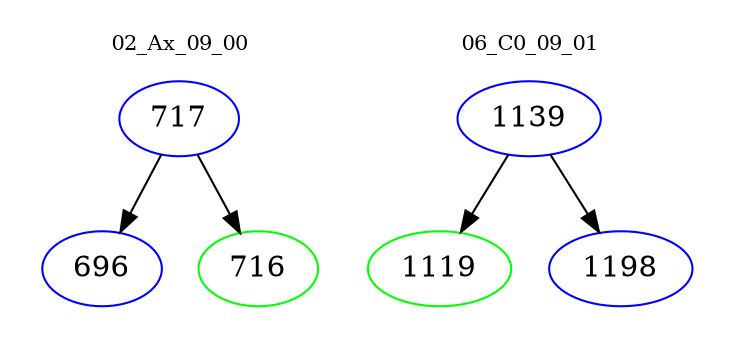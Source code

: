 digraph{
subgraph cluster_0 {
color = white
label = "02_Ax_09_00";
fontsize=10;
T0_717 [label="717", color="blue"]
T0_717 -> T0_696 [color="black"]
T0_696 [label="696", color="blue"]
T0_717 -> T0_716 [color="black"]
T0_716 [label="716", color="green"]
}
subgraph cluster_1 {
color = white
label = "06_C0_09_01";
fontsize=10;
T1_1139 [label="1139", color="blue"]
T1_1139 -> T1_1119 [color="black"]
T1_1119 [label="1119", color="green"]
T1_1139 -> T1_1198 [color="black"]
T1_1198 [label="1198", color="blue"]
}
}
